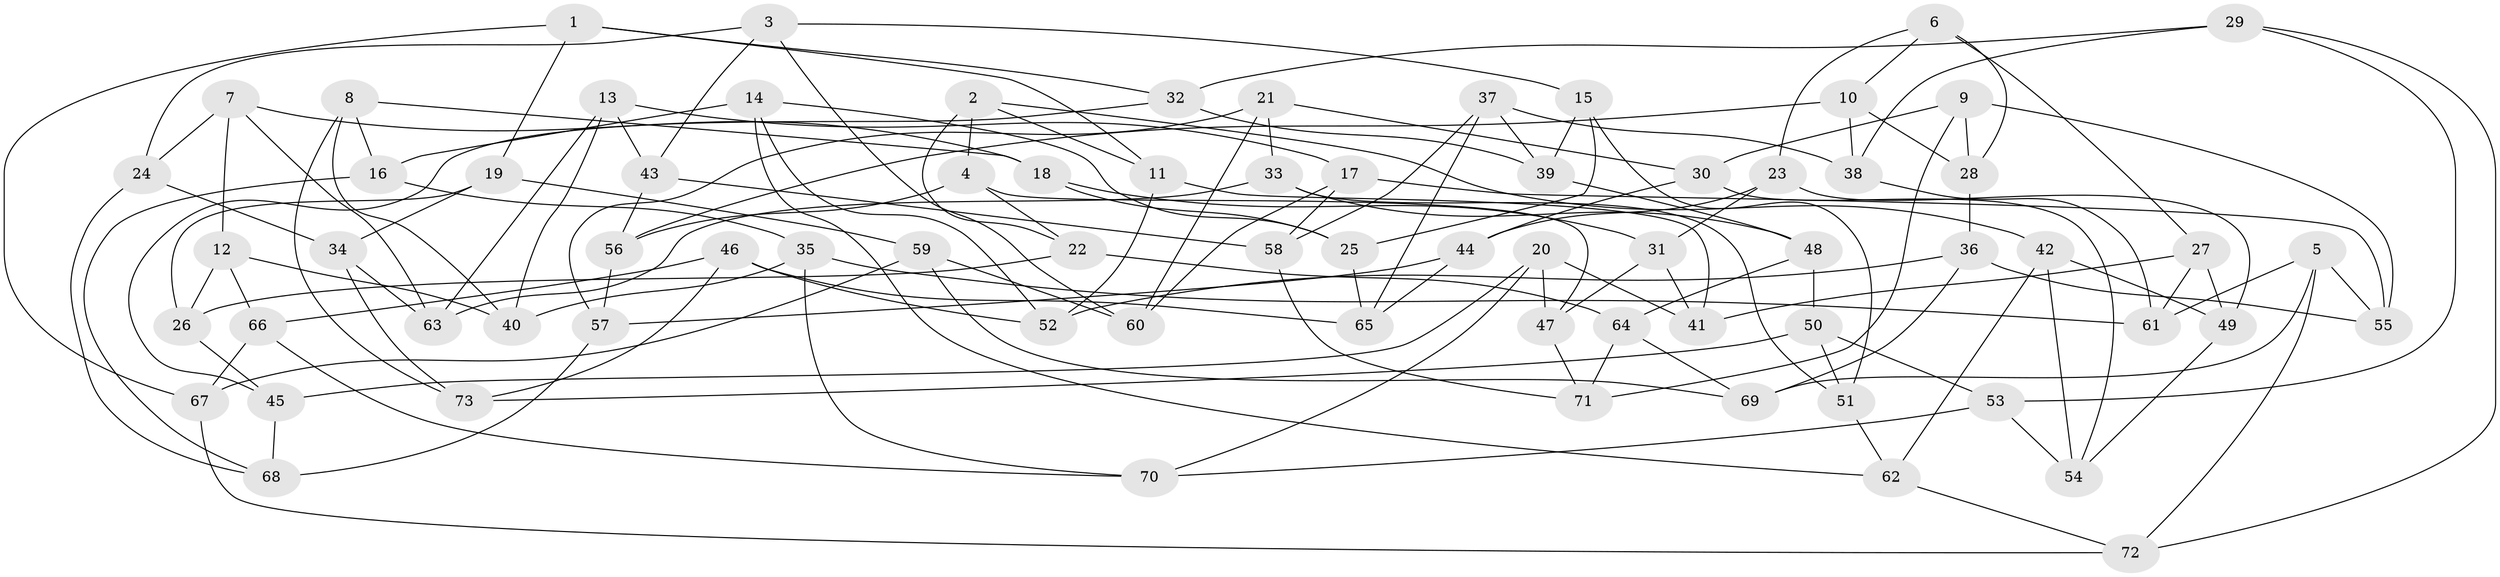 // coarse degree distribution, {10: 0.0196078431372549, 7: 0.0392156862745098, 6: 0.21568627450980393, 5: 0.0196078431372549, 8: 0.0196078431372549, 4: 0.6666666666666666, 3: 0.0196078431372549}
// Generated by graph-tools (version 1.1) at 2025/20/03/04/25 18:20:33]
// undirected, 73 vertices, 146 edges
graph export_dot {
graph [start="1"]
  node [color=gray90,style=filled];
  1;
  2;
  3;
  4;
  5;
  6;
  7;
  8;
  9;
  10;
  11;
  12;
  13;
  14;
  15;
  16;
  17;
  18;
  19;
  20;
  21;
  22;
  23;
  24;
  25;
  26;
  27;
  28;
  29;
  30;
  31;
  32;
  33;
  34;
  35;
  36;
  37;
  38;
  39;
  40;
  41;
  42;
  43;
  44;
  45;
  46;
  47;
  48;
  49;
  50;
  51;
  52;
  53;
  54;
  55;
  56;
  57;
  58;
  59;
  60;
  61;
  62;
  63;
  64;
  65;
  66;
  67;
  68;
  69;
  70;
  71;
  72;
  73;
  1 -- 11;
  1 -- 67;
  1 -- 32;
  1 -- 19;
  2 -- 22;
  2 -- 4;
  2 -- 11;
  2 -- 42;
  3 -- 15;
  3 -- 43;
  3 -- 24;
  3 -- 60;
  4 -- 22;
  4 -- 47;
  4 -- 56;
  5 -- 55;
  5 -- 61;
  5 -- 69;
  5 -- 72;
  6 -- 23;
  6 -- 28;
  6 -- 10;
  6 -- 27;
  7 -- 24;
  7 -- 12;
  7 -- 63;
  7 -- 18;
  8 -- 16;
  8 -- 40;
  8 -- 18;
  8 -- 73;
  9 -- 30;
  9 -- 28;
  9 -- 55;
  9 -- 71;
  10 -- 56;
  10 -- 28;
  10 -- 38;
  11 -- 41;
  11 -- 52;
  12 -- 26;
  12 -- 40;
  12 -- 66;
  13 -- 17;
  13 -- 63;
  13 -- 43;
  13 -- 40;
  14 -- 16;
  14 -- 62;
  14 -- 52;
  14 -- 25;
  15 -- 25;
  15 -- 51;
  15 -- 39;
  16 -- 35;
  16 -- 68;
  17 -- 58;
  17 -- 60;
  17 -- 55;
  18 -- 25;
  18 -- 31;
  19 -- 26;
  19 -- 34;
  19 -- 59;
  20 -- 45;
  20 -- 41;
  20 -- 47;
  20 -- 70;
  21 -- 60;
  21 -- 57;
  21 -- 30;
  21 -- 33;
  22 -- 26;
  22 -- 64;
  23 -- 31;
  23 -- 49;
  23 -- 44;
  24 -- 34;
  24 -- 68;
  25 -- 65;
  26 -- 45;
  27 -- 41;
  27 -- 61;
  27 -- 49;
  28 -- 36;
  29 -- 38;
  29 -- 53;
  29 -- 72;
  29 -- 32;
  30 -- 54;
  30 -- 44;
  31 -- 41;
  31 -- 47;
  32 -- 45;
  32 -- 39;
  33 -- 48;
  33 -- 51;
  33 -- 63;
  34 -- 73;
  34 -- 63;
  35 -- 40;
  35 -- 61;
  35 -- 70;
  36 -- 52;
  36 -- 69;
  36 -- 55;
  37 -- 65;
  37 -- 38;
  37 -- 58;
  37 -- 39;
  38 -- 61;
  39 -- 48;
  42 -- 49;
  42 -- 62;
  42 -- 54;
  43 -- 58;
  43 -- 56;
  44 -- 65;
  44 -- 57;
  45 -- 68;
  46 -- 73;
  46 -- 66;
  46 -- 52;
  46 -- 65;
  47 -- 71;
  48 -- 50;
  48 -- 64;
  49 -- 54;
  50 -- 73;
  50 -- 51;
  50 -- 53;
  51 -- 62;
  53 -- 70;
  53 -- 54;
  56 -- 57;
  57 -- 68;
  58 -- 71;
  59 -- 60;
  59 -- 67;
  59 -- 69;
  62 -- 72;
  64 -- 71;
  64 -- 69;
  66 -- 70;
  66 -- 67;
  67 -- 72;
}
